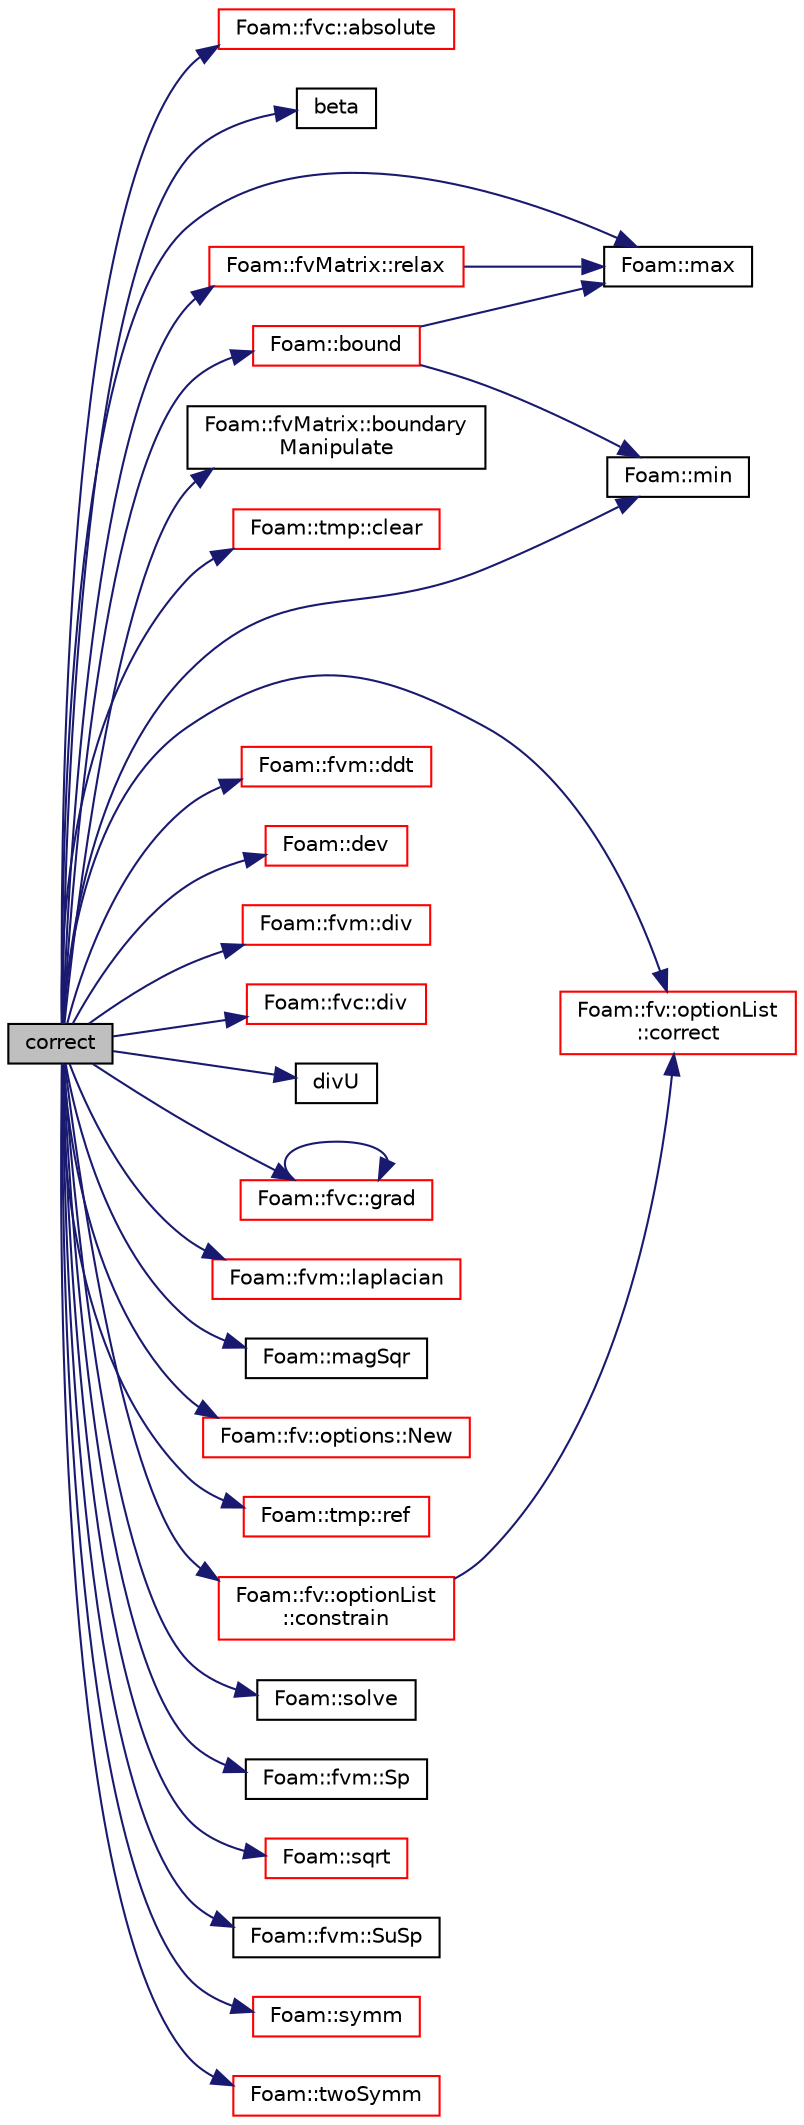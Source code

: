 digraph "correct"
{
  bgcolor="transparent";
  edge [fontname="Helvetica",fontsize="10",labelfontname="Helvetica",labelfontsize="10"];
  node [fontname="Helvetica",fontsize="10",shape=record];
  rankdir="LR";
  Node1 [label="correct",height=0.2,width=0.4,color="black", fillcolor="grey75", style="filled", fontcolor="black"];
  Node1 -> Node2 [color="midnightblue",fontsize="10",style="solid",fontname="Helvetica"];
  Node2 [label="Foam::fvc::absolute",height=0.2,width=0.4,color="red",URL="$a10928.html#ad0e401d18e49e4db619881bf6671d8bf",tooltip="Return the given relative flux in absolute form. "];
  Node1 -> Node3 [color="midnightblue",fontsize="10",style="solid",fontname="Helvetica"];
  Node3 [label="beta",height=0.2,width=0.4,color="black",URL="$a04653.html#a7f7bcc92fa37329ef6b25b3a843cb8ba"];
  Node1 -> Node4 [color="midnightblue",fontsize="10",style="solid",fontname="Helvetica"];
  Node4 [label="Foam::bound",height=0.2,width=0.4,color="red",URL="$a10893.html#a334b2a2d0ce7997d360f7a018174a077",tooltip="Bound the given scalar field if it has gone unbounded. "];
  Node4 -> Node5 [color="midnightblue",fontsize="10",style="solid",fontname="Helvetica"];
  Node5 [label="Foam::max",height=0.2,width=0.4,color="black",URL="$a10893.html#ac993e906cf2774ae77e666bc24e81733"];
  Node4 -> Node6 [color="midnightblue",fontsize="10",style="solid",fontname="Helvetica"];
  Node6 [label="Foam::min",height=0.2,width=0.4,color="black",URL="$a10893.html#a253e112ad2d56d96230ff39ea7f442dc"];
  Node1 -> Node7 [color="midnightblue",fontsize="10",style="solid",fontname="Helvetica"];
  Node7 [label="Foam::fvMatrix::boundary\lManipulate",height=0.2,width=0.4,color="black",URL="$a00887.html#aa109587fa73dc11170ac6777766c4953",tooltip="Manipulate based on a boundary field. "];
  Node1 -> Node8 [color="midnightblue",fontsize="10",style="solid",fontname="Helvetica"];
  Node8 [label="Foam::tmp::clear",height=0.2,width=0.4,color="red",URL="$a02710.html#a5b0c20bea8c40bf73b3160cb1e0da350",tooltip="If object pointer points to valid object: "];
  Node1 -> Node9 [color="midnightblue",fontsize="10",style="solid",fontname="Helvetica"];
  Node9 [label="Foam::fv::optionList\l::constrain",height=0.2,width=0.4,color="red",URL="$a01759.html#ab41c286bca1d06f1df7ae33c4f45b1bd",tooltip="Apply constraints to equation. "];
  Node9 -> Node10 [color="midnightblue",fontsize="10",style="solid",fontname="Helvetica"];
  Node10 [label="Foam::fv::optionList\l::correct",height=0.2,width=0.4,color="red",URL="$a01759.html#ae3e6a795c3429c465e44e8953d47e34a",tooltip="Apply correction to field. "];
  Node1 -> Node10 [color="midnightblue",fontsize="10",style="solid",fontname="Helvetica"];
  Node1 -> Node11 [color="midnightblue",fontsize="10",style="solid",fontname="Helvetica"];
  Node11 [label="Foam::fvm::ddt",height=0.2,width=0.4,color="red",URL="$a10929.html#a2d88eca98ab69b84af7ddb96e35f5a44"];
  Node1 -> Node12 [color="midnightblue",fontsize="10",style="solid",fontname="Helvetica"];
  Node12 [label="Foam::dev",height=0.2,width=0.4,color="red",URL="$a10893.html#a042ede1d98e91923a7cc5e14e9f86854"];
  Node1 -> Node13 [color="midnightblue",fontsize="10",style="solid",fontname="Helvetica"];
  Node13 [label="Foam::fvm::div",height=0.2,width=0.4,color="red",URL="$a10929.html#a058dd4757c11ae656c8d576632b33d25"];
  Node1 -> Node14 [color="midnightblue",fontsize="10",style="solid",fontname="Helvetica"];
  Node14 [label="Foam::fvc::div",height=0.2,width=0.4,color="red",URL="$a10928.html#a585533948ad80abfe589d920c641f251"];
  Node1 -> Node15 [color="midnightblue",fontsize="10",style="solid",fontname="Helvetica"];
  Node15 [label="divU",height=0.2,width=0.4,color="black",URL="$a03405.html#a09bc63f3dad0c233d722b7374810ad3d"];
  Node1 -> Node16 [color="midnightblue",fontsize="10",style="solid",fontname="Helvetica"];
  Node16 [label="Foam::fvc::grad",height=0.2,width=0.4,color="red",URL="$a10928.html#a7c00ec90ecc15ed3005255e42c52827a"];
  Node16 -> Node16 [color="midnightblue",fontsize="10",style="solid",fontname="Helvetica"];
  Node1 -> Node17 [color="midnightblue",fontsize="10",style="solid",fontname="Helvetica"];
  Node17 [label="Foam::fvm::laplacian",height=0.2,width=0.4,color="red",URL="$a10929.html#a05679b154654e47e9f1e2fbd2bc0bae0"];
  Node1 -> Node18 [color="midnightblue",fontsize="10",style="solid",fontname="Helvetica"];
  Node18 [label="Foam::magSqr",height=0.2,width=0.4,color="black",URL="$a10893.html#ae6fff2c6981e6d9618aa5038e69def6e"];
  Node1 -> Node5 [color="midnightblue",fontsize="10",style="solid",fontname="Helvetica"];
  Node1 -> Node6 [color="midnightblue",fontsize="10",style="solid",fontname="Helvetica"];
  Node1 -> Node19 [color="midnightblue",fontsize="10",style="solid",fontname="Helvetica"];
  Node19 [label="Foam::fv::options::New",height=0.2,width=0.4,color="red",URL="$a01760.html#a616ee355e53d26b92cf6a39d39f5c594",tooltip="Construct fvOptions and register to datbase if not present. "];
  Node1 -> Node20 [color="midnightblue",fontsize="10",style="solid",fontname="Helvetica"];
  Node20 [label="Foam::tmp::ref",height=0.2,width=0.4,color="red",URL="$a02710.html#af16202cc9b8e931206cfceb8d9779bb2",tooltip="Return non-const reference or generate a fatal error. "];
  Node1 -> Node21 [color="midnightblue",fontsize="10",style="solid",fontname="Helvetica"];
  Node21 [label="Foam::fvMatrix::relax",height=0.2,width=0.4,color="red",URL="$a00887.html#a06343b944c91a56352ebf646011c212e",tooltip="Relax matrix (for steady-state solution). "];
  Node21 -> Node5 [color="midnightblue",fontsize="10",style="solid",fontname="Helvetica"];
  Node1 -> Node22 [color="midnightblue",fontsize="10",style="solid",fontname="Helvetica"];
  Node22 [label="Foam::solve",height=0.2,width=0.4,color="black",URL="$a10893.html#a8d0243cca6dbaab978da0126875aa319",tooltip="Solve returning the solution statistics given convergence tolerance. "];
  Node1 -> Node23 [color="midnightblue",fontsize="10",style="solid",fontname="Helvetica"];
  Node23 [label="Foam::fvm::Sp",height=0.2,width=0.4,color="black",URL="$a10929.html#a67e0938495ebeac7ad57361957720554"];
  Node1 -> Node24 [color="midnightblue",fontsize="10",style="solid",fontname="Helvetica"];
  Node24 [label="Foam::sqrt",height=0.2,width=0.4,color="red",URL="$a10893.html#a8616bd62eebf2342a80222fecb1bda71"];
  Node1 -> Node25 [color="midnightblue",fontsize="10",style="solid",fontname="Helvetica"];
  Node25 [label="Foam::fvm::SuSp",height=0.2,width=0.4,color="black",URL="$a10929.html#afbc5644dc62f3adaff3848482484e0a6"];
  Node1 -> Node26 [color="midnightblue",fontsize="10",style="solid",fontname="Helvetica"];
  Node26 [label="Foam::symm",height=0.2,width=0.4,color="red",URL="$a10893.html#a112755faabb5ff081d7a25a936a1d3c4"];
  Node1 -> Node27 [color="midnightblue",fontsize="10",style="solid",fontname="Helvetica"];
  Node27 [label="Foam::twoSymm",height=0.2,width=0.4,color="red",URL="$a10893.html#a446550beb700669a32e76d9b87d5e043"];
}
